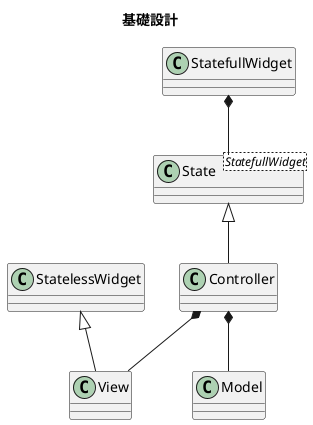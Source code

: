 @startuml

title 基礎設計

class StatelessWidget
class StatefullWidget
class State<StatefullWidget>
class Model
class View
class Controller

StatelessWidget <|-- View
StatefullWidget *-- State
State <|-- Controller
Controller *-- Model
Controller *-- View

@enduml
